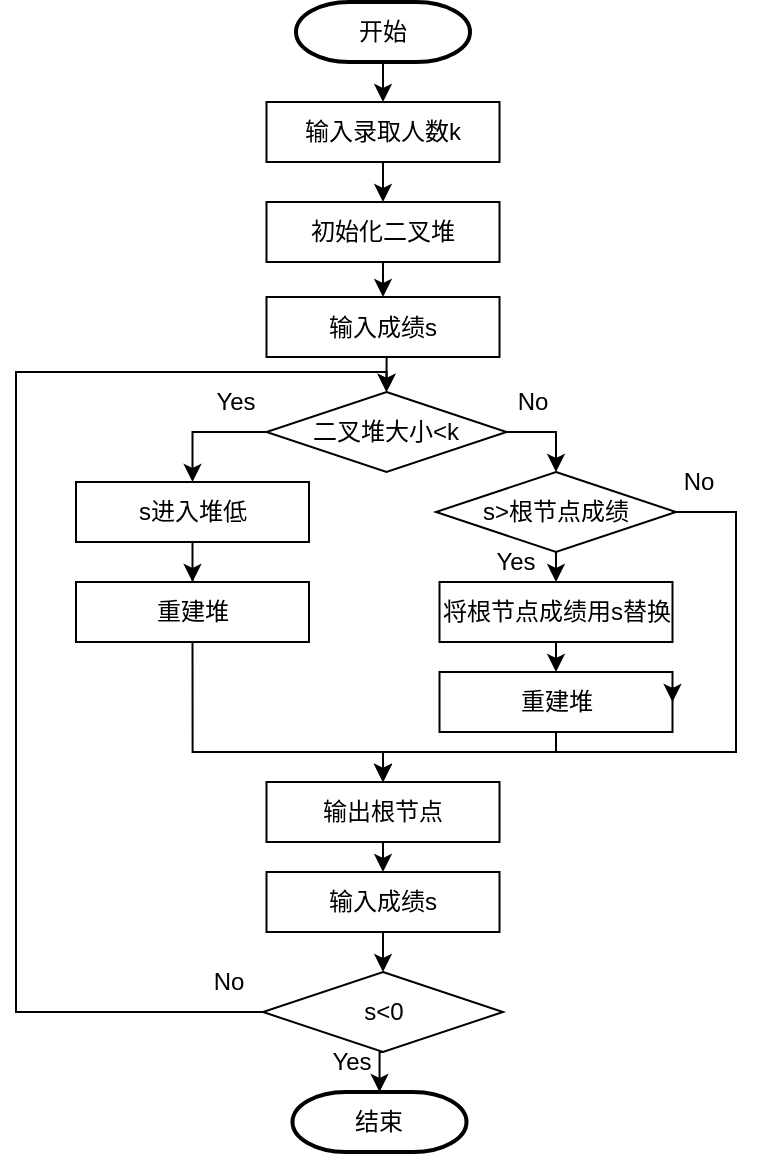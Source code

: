 <mxfile version="16.5.1" type="device"><diagram id="C5RBs43oDa-KdzZeNtuy" name="Page-1"><mxGraphModel dx="782" dy="585" grid="1" gridSize="10" guides="1" tooltips="1" connect="1" arrows="1" fold="1" page="1" pageScale="1" pageWidth="827" pageHeight="1169" math="0" shadow="0"><root><mxCell id="WIyWlLk6GJQsqaUBKTNV-0"/><mxCell id="WIyWlLk6GJQsqaUBKTNV-1" parent="WIyWlLk6GJQsqaUBKTNV-0"/><mxCell id="qxUIXo0FW6Gjs_5Z17nR-10" value="结束" style="strokeWidth=2;html=1;shape=mxgraph.flowchart.terminator;whiteSpace=wrap;" parent="WIyWlLk6GJQsqaUBKTNV-1" vertex="1"><mxGeometry x="468.25" y="600" width="87" height="30" as="geometry"/></mxCell><mxCell id="7WEGlzODvMqabEQXkQvo-71" style="edgeStyle=orthogonalEdgeStyle;rounded=0;orthogonalLoop=1;jettySize=auto;html=1;exitX=0.5;exitY=1;exitDx=0;exitDy=0;entryX=0.5;entryY=0;entryDx=0;entryDy=0;entryPerimeter=0;" parent="WIyWlLk6GJQsqaUBKTNV-1" source="7WEGlzODvMqabEQXkQvo-28" target="qxUIXo0FW6Gjs_5Z17nR-10" edge="1"><mxGeometry relative="1" as="geometry"/></mxCell><mxCell id="K9lylvhZ4CR_BGjbFMm8-32" style="edgeStyle=orthogonalEdgeStyle;rounded=0;orthogonalLoop=1;jettySize=auto;html=1;exitX=0;exitY=0.5;exitDx=0;exitDy=0;entryX=0.5;entryY=0;entryDx=0;entryDy=0;" edge="1" parent="WIyWlLk6GJQsqaUBKTNV-1" source="7WEGlzODvMqabEQXkQvo-28" target="K9lylvhZ4CR_BGjbFMm8-3"><mxGeometry relative="1" as="geometry"><Array as="points"><mxPoint x="330" y="560"/><mxPoint x="330" y="240"/><mxPoint x="515" y="240"/></Array></mxGeometry></mxCell><mxCell id="7WEGlzODvMqabEQXkQvo-28" value="s&amp;lt;0" style="rhombus;whiteSpace=wrap;html=1;" parent="WIyWlLk6GJQsqaUBKTNV-1" vertex="1"><mxGeometry x="453.5" y="540" width="120" height="40" as="geometry"/></mxCell><mxCell id="7WEGlzODvMqabEQXkQvo-60" value="No" style="text;html=1;strokeColor=none;fillColor=none;align=center;verticalAlign=middle;whiteSpace=wrap;rounded=0;" parent="WIyWlLk6GJQsqaUBKTNV-1" vertex="1"><mxGeometry x="557" y="240" width="63" height="30" as="geometry"/></mxCell><mxCell id="7WEGlzODvMqabEQXkQvo-64" value="Yes" style="text;html=1;strokeColor=none;fillColor=none;align=center;verticalAlign=middle;whiteSpace=wrap;rounded=0;" parent="WIyWlLk6GJQsqaUBKTNV-1" vertex="1"><mxGeometry x="410" y="240" width="60" height="30" as="geometry"/></mxCell><mxCell id="7WEGlzODvMqabEQXkQvo-72" value="Yes" style="text;html=1;strokeColor=none;fillColor=none;align=center;verticalAlign=middle;whiteSpace=wrap;rounded=0;" parent="WIyWlLk6GJQsqaUBKTNV-1" vertex="1"><mxGeometry x="468.25" y="570" width="60" height="30" as="geometry"/></mxCell><mxCell id="K9lylvhZ4CR_BGjbFMm8-11" style="edgeStyle=orthogonalEdgeStyle;rounded=0;orthogonalLoop=1;jettySize=auto;html=1;exitX=0.5;exitY=1;exitDx=0;exitDy=0;exitPerimeter=0;entryX=0.5;entryY=0;entryDx=0;entryDy=0;" edge="1" parent="WIyWlLk6GJQsqaUBKTNV-1" source="K9lylvhZ4CR_BGjbFMm8-0" target="K9lylvhZ4CR_BGjbFMm8-1"><mxGeometry relative="1" as="geometry"/></mxCell><mxCell id="K9lylvhZ4CR_BGjbFMm8-0" value="开始" style="strokeWidth=2;html=1;shape=mxgraph.flowchart.terminator;whiteSpace=wrap;" vertex="1" parent="WIyWlLk6GJQsqaUBKTNV-1"><mxGeometry x="470" y="55" width="87" height="30" as="geometry"/></mxCell><mxCell id="K9lylvhZ4CR_BGjbFMm8-13" style="edgeStyle=orthogonalEdgeStyle;rounded=0;orthogonalLoop=1;jettySize=auto;html=1;exitX=0.5;exitY=1;exitDx=0;exitDy=0;entryX=0.5;entryY=0;entryDx=0;entryDy=0;" edge="1" parent="WIyWlLk6GJQsqaUBKTNV-1" source="K9lylvhZ4CR_BGjbFMm8-1" target="K9lylvhZ4CR_BGjbFMm8-2"><mxGeometry relative="1" as="geometry"/></mxCell><mxCell id="K9lylvhZ4CR_BGjbFMm8-1" value="输入录取人数k" style="rounded=0;whiteSpace=wrap;html=1;" vertex="1" parent="WIyWlLk6GJQsqaUBKTNV-1"><mxGeometry x="455.25" y="105" width="116.5" height="30" as="geometry"/></mxCell><mxCell id="K9lylvhZ4CR_BGjbFMm8-14" style="edgeStyle=orthogonalEdgeStyle;rounded=0;orthogonalLoop=1;jettySize=auto;html=1;exitX=0.5;exitY=1;exitDx=0;exitDy=0;entryX=0.5;entryY=0;entryDx=0;entryDy=0;" edge="1" parent="WIyWlLk6GJQsqaUBKTNV-1" source="K9lylvhZ4CR_BGjbFMm8-2" target="K9lylvhZ4CR_BGjbFMm8-5"><mxGeometry relative="1" as="geometry"/></mxCell><mxCell id="K9lylvhZ4CR_BGjbFMm8-2" value="初始化二叉堆" style="rounded=0;whiteSpace=wrap;html=1;" vertex="1" parent="WIyWlLk6GJQsqaUBKTNV-1"><mxGeometry x="455.25" y="155" width="116.5" height="30" as="geometry"/></mxCell><mxCell id="K9lylvhZ4CR_BGjbFMm8-17" style="edgeStyle=orthogonalEdgeStyle;rounded=0;orthogonalLoop=1;jettySize=auto;html=1;exitX=0;exitY=0.5;exitDx=0;exitDy=0;" edge="1" parent="WIyWlLk6GJQsqaUBKTNV-1" source="K9lylvhZ4CR_BGjbFMm8-3" target="K9lylvhZ4CR_BGjbFMm8-4"><mxGeometry relative="1" as="geometry"/></mxCell><mxCell id="K9lylvhZ4CR_BGjbFMm8-23" style="edgeStyle=orthogonalEdgeStyle;rounded=0;orthogonalLoop=1;jettySize=auto;html=1;exitX=1;exitY=0.5;exitDx=0;exitDy=0;entryX=0.5;entryY=0;entryDx=0;entryDy=0;" edge="1" parent="WIyWlLk6GJQsqaUBKTNV-1" source="K9lylvhZ4CR_BGjbFMm8-3" target="K9lylvhZ4CR_BGjbFMm8-7"><mxGeometry relative="1" as="geometry"/></mxCell><mxCell id="K9lylvhZ4CR_BGjbFMm8-3" value="二叉堆大小&amp;lt;k" style="rhombus;whiteSpace=wrap;html=1;" vertex="1" parent="WIyWlLk6GJQsqaUBKTNV-1"><mxGeometry x="455.25" y="250" width="120" height="40" as="geometry"/></mxCell><mxCell id="K9lylvhZ4CR_BGjbFMm8-18" value="" style="edgeStyle=orthogonalEdgeStyle;rounded=0;orthogonalLoop=1;jettySize=auto;html=1;" edge="1" parent="WIyWlLk6GJQsqaUBKTNV-1" source="K9lylvhZ4CR_BGjbFMm8-4" target="K9lylvhZ4CR_BGjbFMm8-6"><mxGeometry relative="1" as="geometry"/></mxCell><mxCell id="K9lylvhZ4CR_BGjbFMm8-4" value="s进入堆低" style="rounded=0;whiteSpace=wrap;html=1;" vertex="1" parent="WIyWlLk6GJQsqaUBKTNV-1"><mxGeometry x="360" y="295" width="116.5" height="30" as="geometry"/></mxCell><mxCell id="K9lylvhZ4CR_BGjbFMm8-16" style="edgeStyle=orthogonalEdgeStyle;rounded=0;orthogonalLoop=1;jettySize=auto;html=1;exitX=0.5;exitY=1;exitDx=0;exitDy=0;entryX=0.5;entryY=0;entryDx=0;entryDy=0;" edge="1" parent="WIyWlLk6GJQsqaUBKTNV-1" source="K9lylvhZ4CR_BGjbFMm8-5" target="K9lylvhZ4CR_BGjbFMm8-3"><mxGeometry relative="1" as="geometry"/></mxCell><mxCell id="K9lylvhZ4CR_BGjbFMm8-5" value="输入成绩s" style="rounded=0;whiteSpace=wrap;html=1;" vertex="1" parent="WIyWlLk6GJQsqaUBKTNV-1"><mxGeometry x="455.25" y="202.5" width="116.5" height="30" as="geometry"/></mxCell><mxCell id="K9lylvhZ4CR_BGjbFMm8-19" style="edgeStyle=orthogonalEdgeStyle;rounded=0;orthogonalLoop=1;jettySize=auto;html=1;exitX=0.5;exitY=1;exitDx=0;exitDy=0;entryX=0.5;entryY=0;entryDx=0;entryDy=0;" edge="1" parent="WIyWlLk6GJQsqaUBKTNV-1" source="K9lylvhZ4CR_BGjbFMm8-6" target="K9lylvhZ4CR_BGjbFMm8-10"><mxGeometry relative="1" as="geometry"><Array as="points"><mxPoint x="418" y="430"/><mxPoint x="514" y="430"/></Array></mxGeometry></mxCell><mxCell id="K9lylvhZ4CR_BGjbFMm8-6" value="重建堆" style="rounded=0;whiteSpace=wrap;html=1;" vertex="1" parent="WIyWlLk6GJQsqaUBKTNV-1"><mxGeometry x="360" y="345" width="116.5" height="30" as="geometry"/></mxCell><mxCell id="K9lylvhZ4CR_BGjbFMm8-22" style="edgeStyle=orthogonalEdgeStyle;rounded=0;orthogonalLoop=1;jettySize=auto;html=1;exitX=0.5;exitY=1;exitDx=0;exitDy=0;entryX=0.5;entryY=0;entryDx=0;entryDy=0;" edge="1" parent="WIyWlLk6GJQsqaUBKTNV-1" source="K9lylvhZ4CR_BGjbFMm8-7" target="K9lylvhZ4CR_BGjbFMm8-8"><mxGeometry relative="1" as="geometry"/></mxCell><mxCell id="K9lylvhZ4CR_BGjbFMm8-26" style="edgeStyle=orthogonalEdgeStyle;rounded=0;orthogonalLoop=1;jettySize=auto;html=1;exitX=1;exitY=0.5;exitDx=0;exitDy=0;entryX=0.5;entryY=0;entryDx=0;entryDy=0;" edge="1" parent="WIyWlLk6GJQsqaUBKTNV-1" source="K9lylvhZ4CR_BGjbFMm8-7" target="K9lylvhZ4CR_BGjbFMm8-10"><mxGeometry relative="1" as="geometry"><Array as="points"><mxPoint x="690" y="310"/><mxPoint x="690" y="430"/><mxPoint x="514" y="430"/></Array></mxGeometry></mxCell><mxCell id="K9lylvhZ4CR_BGjbFMm8-7" value="s&amp;gt;根节点成绩" style="rhombus;whiteSpace=wrap;html=1;" vertex="1" parent="WIyWlLk6GJQsqaUBKTNV-1"><mxGeometry x="540" y="290" width="120" height="40" as="geometry"/></mxCell><mxCell id="K9lylvhZ4CR_BGjbFMm8-21" style="edgeStyle=orthogonalEdgeStyle;rounded=0;orthogonalLoop=1;jettySize=auto;html=1;exitX=0.5;exitY=1;exitDx=0;exitDy=0;entryX=0.5;entryY=0;entryDx=0;entryDy=0;" edge="1" parent="WIyWlLk6GJQsqaUBKTNV-1" source="K9lylvhZ4CR_BGjbFMm8-8" target="K9lylvhZ4CR_BGjbFMm8-9"><mxGeometry relative="1" as="geometry"/></mxCell><mxCell id="K9lylvhZ4CR_BGjbFMm8-8" value="将根节点成绩用s替换" style="rounded=0;whiteSpace=wrap;html=1;" vertex="1" parent="WIyWlLk6GJQsqaUBKTNV-1"><mxGeometry x="541.75" y="345" width="116.5" height="30" as="geometry"/></mxCell><mxCell id="K9lylvhZ4CR_BGjbFMm8-20" style="edgeStyle=orthogonalEdgeStyle;rounded=0;orthogonalLoop=1;jettySize=auto;html=1;exitX=0.5;exitY=1;exitDx=0;exitDy=0;entryX=0.5;entryY=0;entryDx=0;entryDy=0;" edge="1" parent="WIyWlLk6GJQsqaUBKTNV-1" source="K9lylvhZ4CR_BGjbFMm8-9" target="K9lylvhZ4CR_BGjbFMm8-10"><mxGeometry relative="1" as="geometry"><Array as="points"><mxPoint x="600" y="430"/><mxPoint x="514" y="430"/></Array></mxGeometry></mxCell><mxCell id="K9lylvhZ4CR_BGjbFMm8-9" value="重建堆" style="rounded=0;whiteSpace=wrap;html=1;" vertex="1" parent="WIyWlLk6GJQsqaUBKTNV-1"><mxGeometry x="541.75" y="390" width="116.5" height="30" as="geometry"/></mxCell><mxCell id="K9lylvhZ4CR_BGjbFMm8-33" style="edgeStyle=orthogonalEdgeStyle;rounded=0;orthogonalLoop=1;jettySize=auto;html=1;exitX=0.5;exitY=1;exitDx=0;exitDy=0;entryX=0.5;entryY=0;entryDx=0;entryDy=0;" edge="1" parent="WIyWlLk6GJQsqaUBKTNV-1" source="K9lylvhZ4CR_BGjbFMm8-10" target="K9lylvhZ4CR_BGjbFMm8-25"><mxGeometry relative="1" as="geometry"/></mxCell><mxCell id="K9lylvhZ4CR_BGjbFMm8-10" value="输出根节点" style="rounded=0;whiteSpace=wrap;html=1;" vertex="1" parent="WIyWlLk6GJQsqaUBKTNV-1"><mxGeometry x="455.25" y="445" width="116.5" height="30" as="geometry"/></mxCell><mxCell id="K9lylvhZ4CR_BGjbFMm8-24" style="edgeStyle=orthogonalEdgeStyle;rounded=0;orthogonalLoop=1;jettySize=auto;html=1;exitX=1;exitY=0.25;exitDx=0;exitDy=0;entryX=1;entryY=0.5;entryDx=0;entryDy=0;" edge="1" parent="WIyWlLk6GJQsqaUBKTNV-1" source="K9lylvhZ4CR_BGjbFMm8-9" target="K9lylvhZ4CR_BGjbFMm8-9"><mxGeometry relative="1" as="geometry"/></mxCell><mxCell id="K9lylvhZ4CR_BGjbFMm8-34" style="edgeStyle=orthogonalEdgeStyle;rounded=0;orthogonalLoop=1;jettySize=auto;html=1;exitX=0.5;exitY=1;exitDx=0;exitDy=0;entryX=0.5;entryY=0;entryDx=0;entryDy=0;" edge="1" parent="WIyWlLk6GJQsqaUBKTNV-1" source="K9lylvhZ4CR_BGjbFMm8-25" target="7WEGlzODvMqabEQXkQvo-28"><mxGeometry relative="1" as="geometry"/></mxCell><mxCell id="K9lylvhZ4CR_BGjbFMm8-25" value="输入成绩s" style="rounded=0;whiteSpace=wrap;html=1;" vertex="1" parent="WIyWlLk6GJQsqaUBKTNV-1"><mxGeometry x="455.25" y="490" width="116.5" height="30" as="geometry"/></mxCell><mxCell id="K9lylvhZ4CR_BGjbFMm8-27" value="Yes" style="text;html=1;strokeColor=none;fillColor=none;align=center;verticalAlign=middle;whiteSpace=wrap;rounded=0;" vertex="1" parent="WIyWlLk6GJQsqaUBKTNV-1"><mxGeometry x="550" y="320" width="60" height="30" as="geometry"/></mxCell><mxCell id="K9lylvhZ4CR_BGjbFMm8-31" value="No" style="text;html=1;strokeColor=none;fillColor=none;align=center;verticalAlign=middle;whiteSpace=wrap;rounded=0;" vertex="1" parent="WIyWlLk6GJQsqaUBKTNV-1"><mxGeometry x="640" y="280" width="63" height="30" as="geometry"/></mxCell><mxCell id="K9lylvhZ4CR_BGjbFMm8-35" value="No" style="text;html=1;strokeColor=none;fillColor=none;align=center;verticalAlign=middle;whiteSpace=wrap;rounded=0;" vertex="1" parent="WIyWlLk6GJQsqaUBKTNV-1"><mxGeometry x="405.25" y="530" width="63" height="30" as="geometry"/></mxCell></root></mxGraphModel></diagram></mxfile>